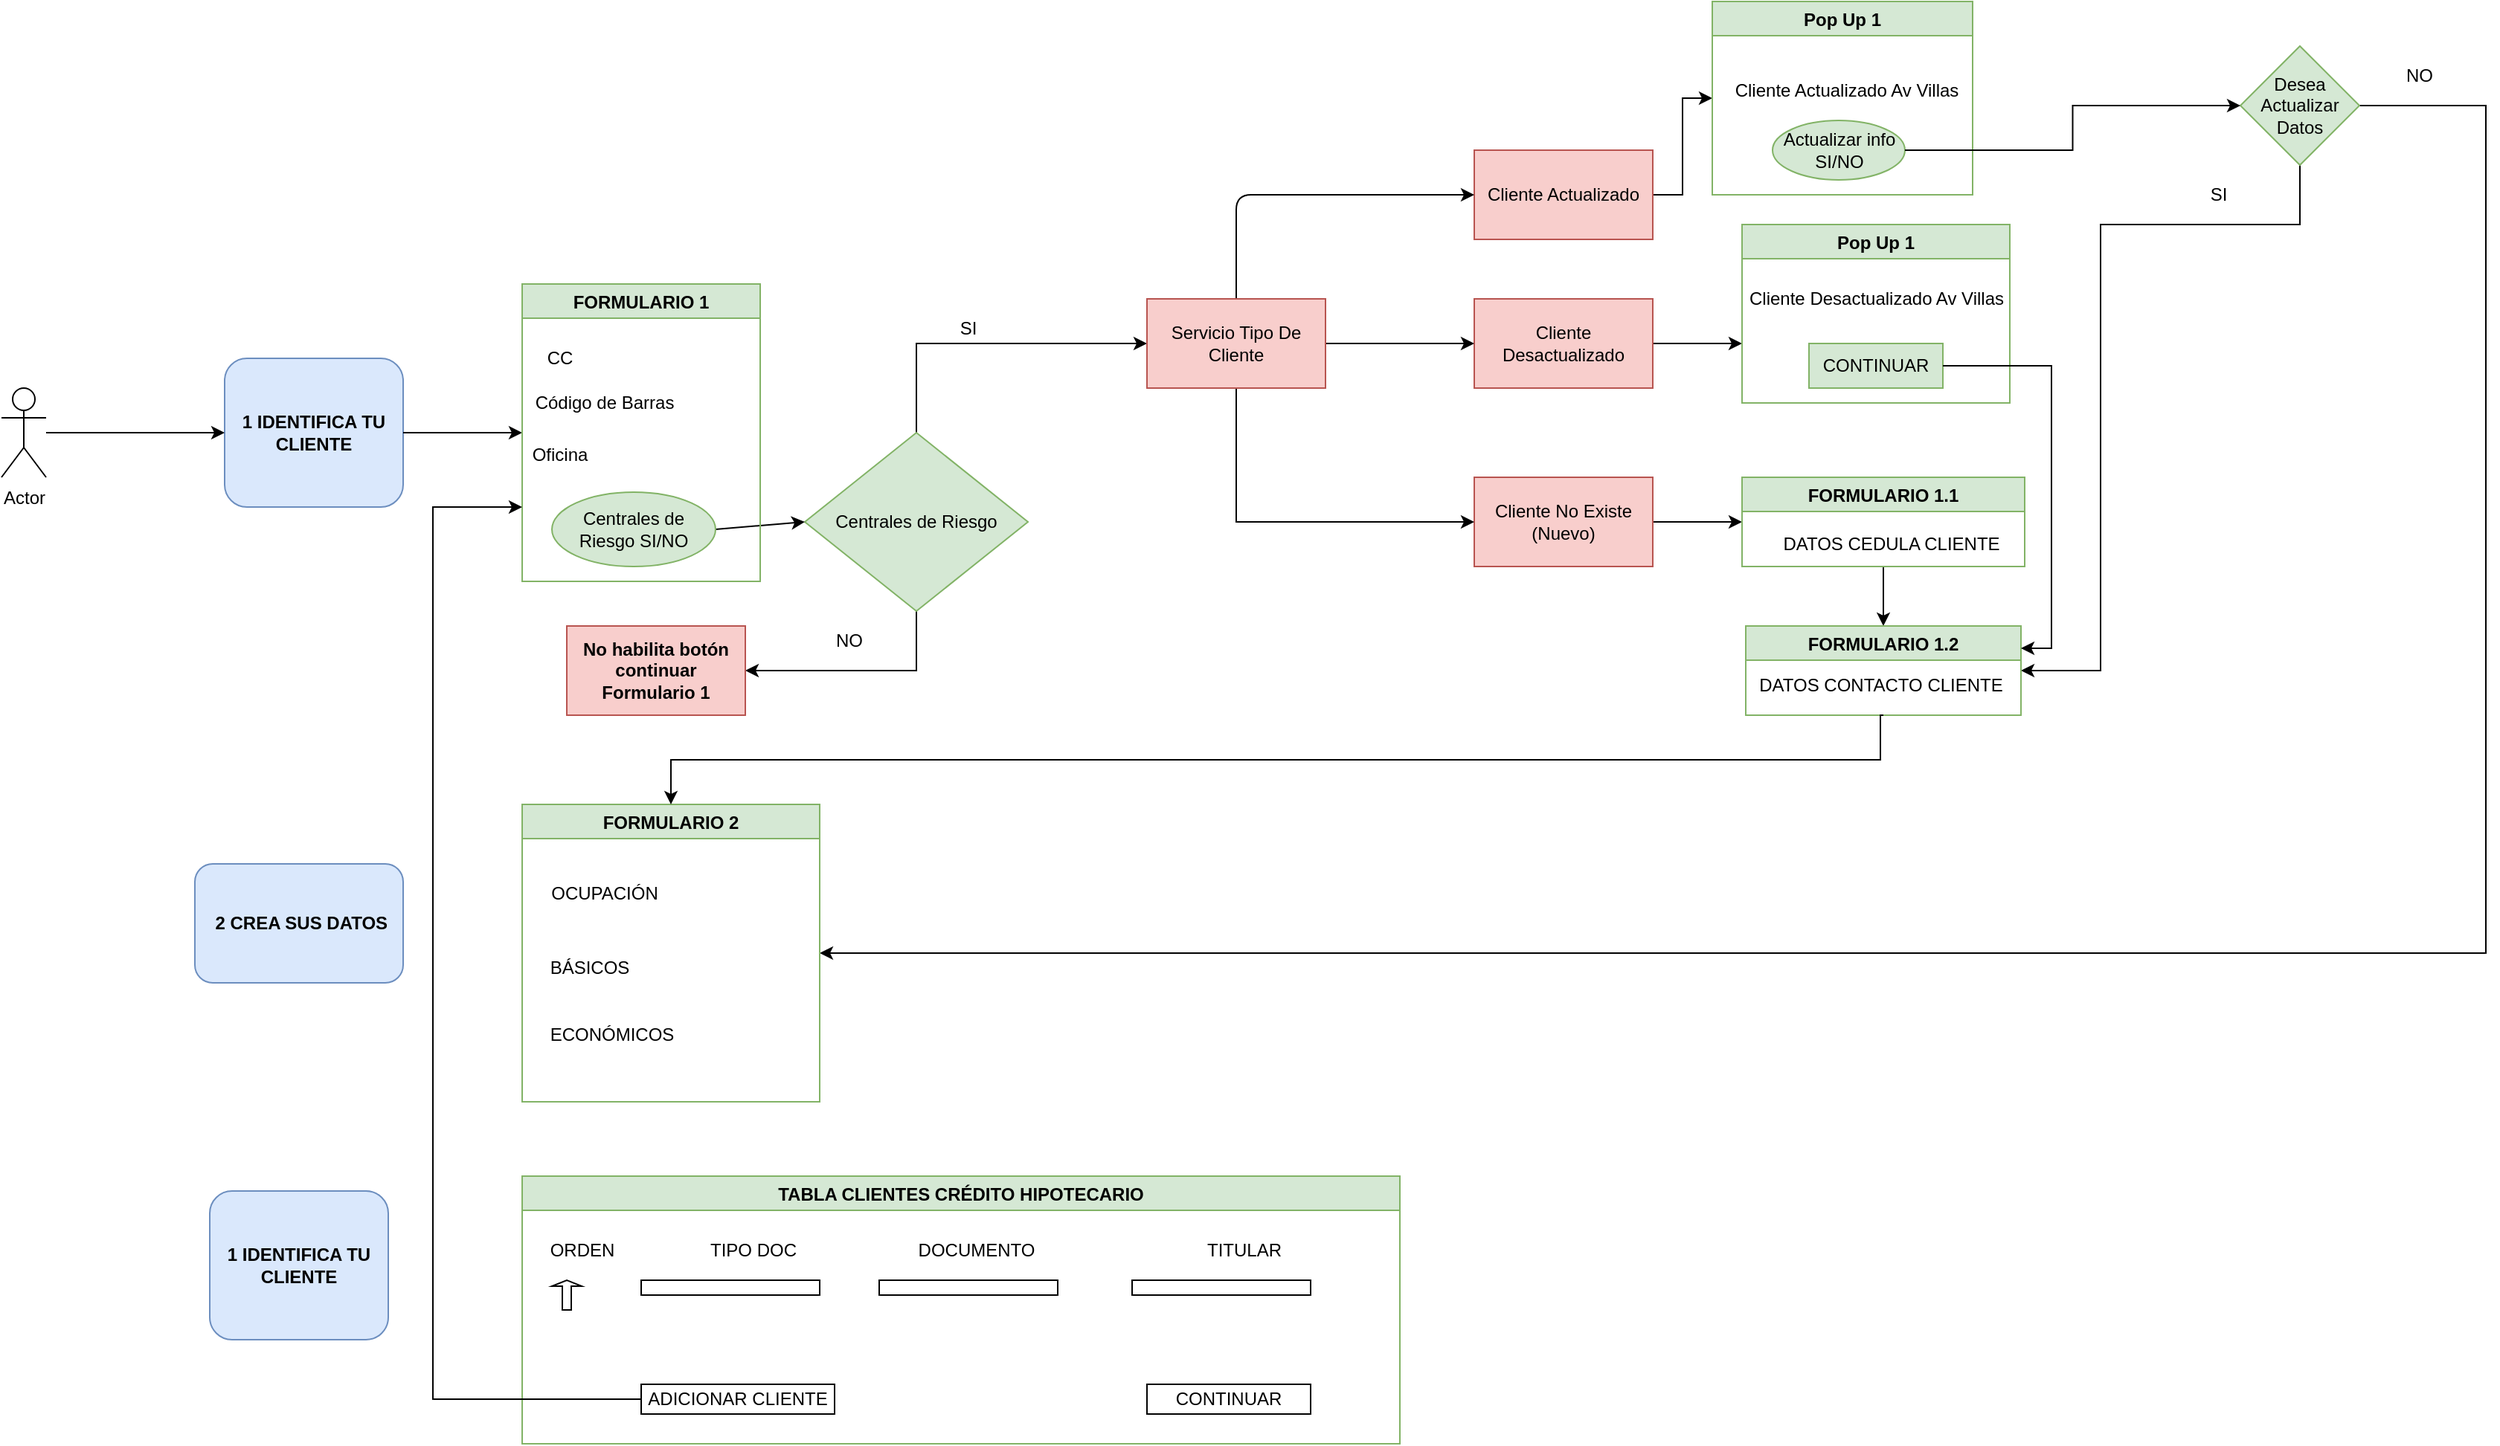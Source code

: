 <mxfile version="15.3.0" type="github">
  <diagram id="pS8KY29G24BmzdlDwVjM" name="Credito Hipotecario">
    <mxGraphModel dx="1865" dy="1715" grid="1" gridSize="10" guides="1" tooltips="1" connect="1" arrows="1" fold="1" page="1" pageScale="1" pageWidth="827" pageHeight="1169" math="0" shadow="0">
      <root>
        <mxCell id="le1W6F8i_ccFlPAa-Frw-0" />
        <mxCell id="le1W6F8i_ccFlPAa-Frw-1" parent="le1W6F8i_ccFlPAa-Frw-0" />
        <mxCell id="le1W6F8i_ccFlPAa-Frw-2" value="&lt;b&gt;1 IDENTIFICA TU CLIENTE&lt;/b&gt;" style="rounded=1;whiteSpace=wrap;html=1;fillColor=#dae8fc;strokeColor=#6c8ebf;" parent="le1W6F8i_ccFlPAa-Frw-1" vertex="1">
          <mxGeometry x="80" y="130" width="120" height="100" as="geometry" />
        </mxCell>
        <mxCell id="le1W6F8i_ccFlPAa-Frw-3" value="Actor" style="shape=umlActor;verticalLabelPosition=bottom;verticalAlign=top;html=1;outlineConnect=0;" parent="le1W6F8i_ccFlPAa-Frw-1" vertex="1">
          <mxGeometry x="-70" y="150" width="30" height="60" as="geometry" />
        </mxCell>
        <mxCell id="le1W6F8i_ccFlPAa-Frw-4" value="" style="endArrow=classic;html=1;" parent="le1W6F8i_ccFlPAa-Frw-1" source="le1W6F8i_ccFlPAa-Frw-3" target="le1W6F8i_ccFlPAa-Frw-2" edge="1">
          <mxGeometry width="50" height="50" relative="1" as="geometry">
            <mxPoint x="120" y="330" as="sourcePoint" />
            <mxPoint x="170" y="280" as="targetPoint" />
          </mxGeometry>
        </mxCell>
        <mxCell id="le1W6F8i_ccFlPAa-Frw-7" value="" style="endArrow=classic;html=1;exitX=1;exitY=0.5;exitDx=0;exitDy=0;entryX=0;entryY=0.5;entryDx=0;entryDy=0;" parent="le1W6F8i_ccFlPAa-Frw-1" source="le1W6F8i_ccFlPAa-Frw-2" target="le1W6F8i_ccFlPAa-Frw-43" edge="1">
          <mxGeometry width="50" height="50" relative="1" as="geometry">
            <mxPoint x="390" y="210" as="sourcePoint" />
            <mxPoint x="300" y="200" as="targetPoint" />
          </mxGeometry>
        </mxCell>
        <mxCell id="le1W6F8i_ccFlPAa-Frw-61" style="edgeStyle=orthogonalEdgeStyle;rounded=0;orthogonalLoop=1;jettySize=auto;html=1;entryX=1;entryY=0.5;entryDx=0;entryDy=0;" parent="le1W6F8i_ccFlPAa-Frw-1" source="le1W6F8i_ccFlPAa-Frw-17" target="le1W6F8i_ccFlPAa-Frw-59" edge="1">
          <mxGeometry relative="1" as="geometry">
            <Array as="points">
              <mxPoint x="545" y="340" />
            </Array>
          </mxGeometry>
        </mxCell>
        <mxCell id="le1W6F8i_ccFlPAa-Frw-62" style="edgeStyle=orthogonalEdgeStyle;rounded=0;orthogonalLoop=1;jettySize=auto;html=1;entryX=0;entryY=0.5;entryDx=0;entryDy=0;" parent="le1W6F8i_ccFlPAa-Frw-1" source="le1W6F8i_ccFlPAa-Frw-17" target="le1W6F8i_ccFlPAa-Frw-31" edge="1">
          <mxGeometry relative="1" as="geometry">
            <Array as="points">
              <mxPoint x="545" y="120" />
            </Array>
          </mxGeometry>
        </mxCell>
        <mxCell id="le1W6F8i_ccFlPAa-Frw-17" value="Centrales de Riesgo" style="rhombus;whiteSpace=wrap;html=1;fillColor=#d5e8d4;strokeColor=#82b366;" parent="le1W6F8i_ccFlPAa-Frw-1" vertex="1">
          <mxGeometry x="470" y="180" width="150" height="120" as="geometry" />
        </mxCell>
        <mxCell id="le1W6F8i_ccFlPAa-Frw-18" value="" style="endArrow=classic;html=1;entryX=0;entryY=0.5;entryDx=0;entryDy=0;exitX=1;exitY=0.5;exitDx=0;exitDy=0;" parent="le1W6F8i_ccFlPAa-Frw-1" source="le1W6F8i_ccFlPAa-Frw-44" target="le1W6F8i_ccFlPAa-Frw-17" edge="1">
          <mxGeometry width="50" height="50" relative="1" as="geometry">
            <mxPoint x="440" y="230" as="sourcePoint" />
            <mxPoint x="530" y="280" as="targetPoint" />
          </mxGeometry>
        </mxCell>
        <mxCell id="le1W6F8i_ccFlPAa-Frw-22" value="SI" style="text;html=1;strokeColor=none;fillColor=none;align=center;verticalAlign=middle;whiteSpace=wrap;rounded=0;" parent="le1W6F8i_ccFlPAa-Frw-1" vertex="1">
          <mxGeometry x="560" y="100" width="40" height="20" as="geometry" />
        </mxCell>
        <mxCell id="le1W6F8i_ccFlPAa-Frw-23" value="NO" style="text;html=1;strokeColor=none;fillColor=none;align=center;verticalAlign=middle;whiteSpace=wrap;rounded=0;" parent="le1W6F8i_ccFlPAa-Frw-1" vertex="1">
          <mxGeometry x="480" y="310" width="40" height="20" as="geometry" />
        </mxCell>
        <mxCell id="le1W6F8i_ccFlPAa-Frw-49" style="edgeStyle=orthogonalEdgeStyle;rounded=0;orthogonalLoop=1;jettySize=auto;html=1;entryX=0;entryY=0.5;entryDx=0;entryDy=0;" parent="le1W6F8i_ccFlPAa-Frw-1" source="le1W6F8i_ccFlPAa-Frw-25" target="le1W6F8i_ccFlPAa-Frw-33" edge="1">
          <mxGeometry relative="1" as="geometry" />
        </mxCell>
        <mxCell id="le1W6F8i_ccFlPAa-Frw-25" value="Cliente Actualizado" style="rounded=0;whiteSpace=wrap;html=1;fillColor=#f8cecc;strokeColor=#b85450;" parent="le1W6F8i_ccFlPAa-Frw-1" vertex="1">
          <mxGeometry x="920" y="-10" width="120" height="60" as="geometry" />
        </mxCell>
        <mxCell id="le1W6F8i_ccFlPAa-Frw-79" style="edgeStyle=orthogonalEdgeStyle;rounded=0;orthogonalLoop=1;jettySize=auto;html=1;" parent="le1W6F8i_ccFlPAa-Frw-1" source="le1W6F8i_ccFlPAa-Frw-26" edge="1">
          <mxGeometry relative="1" as="geometry">
            <mxPoint x="1100" y="120" as="targetPoint" />
          </mxGeometry>
        </mxCell>
        <mxCell id="le1W6F8i_ccFlPAa-Frw-26" value="Cliente Desactualizado" style="rounded=0;whiteSpace=wrap;html=1;fillColor=#f8cecc;strokeColor=#b85450;" parent="le1W6F8i_ccFlPAa-Frw-1" vertex="1">
          <mxGeometry x="920" y="90" width="120" height="60" as="geometry" />
        </mxCell>
        <mxCell id="le1W6F8i_ccFlPAa-Frw-53" style="edgeStyle=orthogonalEdgeStyle;rounded=0;orthogonalLoop=1;jettySize=auto;html=1;entryX=0;entryY=0.5;entryDx=0;entryDy=0;" parent="le1W6F8i_ccFlPAa-Frw-1" source="le1W6F8i_ccFlPAa-Frw-27" target="le1W6F8i_ccFlPAa-Frw-51" edge="1">
          <mxGeometry relative="1" as="geometry" />
        </mxCell>
        <mxCell id="le1W6F8i_ccFlPAa-Frw-27" value="Cliente No Existe (Nuevo)" style="rounded=0;whiteSpace=wrap;html=1;fillColor=#f8cecc;strokeColor=#b85450;" parent="le1W6F8i_ccFlPAa-Frw-1" vertex="1">
          <mxGeometry x="920" y="210" width="120" height="60" as="geometry" />
        </mxCell>
        <mxCell id="le1W6F8i_ccFlPAa-Frw-28" value="" style="endArrow=classic;html=1;entryX=0;entryY=0.5;entryDx=0;entryDy=0;exitX=0.5;exitY=0;exitDx=0;exitDy=0;" parent="le1W6F8i_ccFlPAa-Frw-1" source="le1W6F8i_ccFlPAa-Frw-31" target="le1W6F8i_ccFlPAa-Frw-25" edge="1">
          <mxGeometry width="50" height="50" relative="1" as="geometry">
            <mxPoint x="840" y="60" as="sourcePoint" />
            <mxPoint x="710" y="100" as="targetPoint" />
            <Array as="points">
              <mxPoint x="760" y="20" />
            </Array>
          </mxGeometry>
        </mxCell>
        <mxCell id="le1W6F8i_ccFlPAa-Frw-29" value="" style="endArrow=classic;html=1;entryX=0;entryY=0.5;entryDx=0;entryDy=0;exitX=1;exitY=0.5;exitDx=0;exitDy=0;" parent="le1W6F8i_ccFlPAa-Frw-1" source="le1W6F8i_ccFlPAa-Frw-31" target="le1W6F8i_ccFlPAa-Frw-26" edge="1">
          <mxGeometry width="50" height="50" relative="1" as="geometry">
            <mxPoint x="830" y="150" as="sourcePoint" />
            <mxPoint x="740" y="130" as="targetPoint" />
          </mxGeometry>
        </mxCell>
        <mxCell id="le1W6F8i_ccFlPAa-Frw-75" style="edgeStyle=orthogonalEdgeStyle;rounded=0;orthogonalLoop=1;jettySize=auto;html=1;entryX=0;entryY=0.5;entryDx=0;entryDy=0;" parent="le1W6F8i_ccFlPAa-Frw-1" source="le1W6F8i_ccFlPAa-Frw-31" target="le1W6F8i_ccFlPAa-Frw-27" edge="1">
          <mxGeometry relative="1" as="geometry">
            <Array as="points">
              <mxPoint x="760" y="240" />
            </Array>
          </mxGeometry>
        </mxCell>
        <mxCell id="le1W6F8i_ccFlPAa-Frw-31" value="Servicio Tipo De Cliente" style="rounded=0;whiteSpace=wrap;html=1;fillColor=#f8cecc;strokeColor=#b85450;" parent="le1W6F8i_ccFlPAa-Frw-1" vertex="1">
          <mxGeometry x="700" y="90" width="120" height="60" as="geometry" />
        </mxCell>
        <mxCell id="le1W6F8i_ccFlPAa-Frw-33" value="Pop Up 1" style="swimlane;fillColor=#d5e8d4;strokeColor=#82b366;" parent="le1W6F8i_ccFlPAa-Frw-1" vertex="1">
          <mxGeometry x="1080" y="-110" width="175" height="130" as="geometry" />
        </mxCell>
        <mxCell id="le1W6F8i_ccFlPAa-Frw-34" value="Cliente Actualizado Av Villas" style="text;html=1;align=center;verticalAlign=middle;resizable=0;points=[];autosize=1;strokeColor=none;fillColor=none;" parent="le1W6F8i_ccFlPAa-Frw-33" vertex="1">
          <mxGeometry x="5" y="50" width="170" height="20" as="geometry" />
        </mxCell>
        <mxCell id="le1W6F8i_ccFlPAa-Frw-37" value="Actualizar info SI/NO" style="ellipse;whiteSpace=wrap;html=1;fillColor=#d5e8d4;strokeColor=#82b366;" parent="le1W6F8i_ccFlPAa-Frw-33" vertex="1">
          <mxGeometry x="40.5" y="80" width="89" height="40" as="geometry" />
        </mxCell>
        <mxCell id="le1W6F8i_ccFlPAa-Frw-57" style="edgeStyle=orthogonalEdgeStyle;rounded=0;orthogonalLoop=1;jettySize=auto;html=1;entryX=1;entryY=0.5;entryDx=0;entryDy=0;" parent="le1W6F8i_ccFlPAa-Frw-1" source="le1W6F8i_ccFlPAa-Frw-36" target="le1W6F8i_ccFlPAa-Frw-54" edge="1">
          <mxGeometry relative="1" as="geometry">
            <mxPoint x="1410" y="380" as="targetPoint" />
            <Array as="points">
              <mxPoint x="1475" y="40" />
              <mxPoint x="1341" y="40" />
              <mxPoint x="1341" y="340" />
            </Array>
          </mxGeometry>
        </mxCell>
        <mxCell id="le1W6F8i_ccFlPAa-Frw-71" style="edgeStyle=orthogonalEdgeStyle;rounded=0;orthogonalLoop=1;jettySize=auto;html=1;entryX=1;entryY=0.5;entryDx=0;entryDy=0;" parent="le1W6F8i_ccFlPAa-Frw-1" source="le1W6F8i_ccFlPAa-Frw-36" target="le1W6F8i_ccFlPAa-Frw-65" edge="1">
          <mxGeometry relative="1" as="geometry">
            <Array as="points">
              <mxPoint x="1600" y="-40" />
              <mxPoint x="1600" y="530" />
            </Array>
          </mxGeometry>
        </mxCell>
        <mxCell id="le1W6F8i_ccFlPAa-Frw-36" value="Desea Actualizar Datos" style="rhombus;whiteSpace=wrap;html=1;fillColor=#d5e8d4;strokeColor=#82b366;" parent="le1W6F8i_ccFlPAa-Frw-1" vertex="1">
          <mxGeometry x="1435" y="-80" width="80" height="80" as="geometry" />
        </mxCell>
        <mxCell id="le1W6F8i_ccFlPAa-Frw-43" value="FORMULARIO 1" style="swimlane;fillColor=#d5e8d4;strokeColor=#82b366;" parent="le1W6F8i_ccFlPAa-Frw-1" vertex="1">
          <mxGeometry x="280" y="80" width="160" height="200" as="geometry" />
        </mxCell>
        <mxCell id="le1W6F8i_ccFlPAa-Frw-44" value="Centrales de Riesgo SI/NO" style="ellipse;whiteSpace=wrap;html=1;fillColor=#d5e8d4;strokeColor=#82b366;" parent="le1W6F8i_ccFlPAa-Frw-43" vertex="1">
          <mxGeometry x="20" y="140" width="110" height="50" as="geometry" />
        </mxCell>
        <mxCell id="le1W6F8i_ccFlPAa-Frw-46" value="Oficina" style="text;html=1;align=center;verticalAlign=middle;resizable=0;points=[];autosize=1;strokeColor=none;fillColor=none;" parent="le1W6F8i_ccFlPAa-Frw-43" vertex="1">
          <mxGeometry y="105" width="50" height="20" as="geometry" />
        </mxCell>
        <mxCell id="le1W6F8i_ccFlPAa-Frw-47" value="Código de Barras" style="text;html=1;align=center;verticalAlign=middle;resizable=0;points=[];autosize=1;strokeColor=none;fillColor=none;" parent="le1W6F8i_ccFlPAa-Frw-43" vertex="1">
          <mxGeometry y="70" width="110" height="20" as="geometry" />
        </mxCell>
        <mxCell id="le1W6F8i_ccFlPAa-Frw-45" value="CC" style="text;html=1;align=center;verticalAlign=middle;resizable=0;points=[];autosize=1;strokeColor=none;fillColor=none;" parent="le1W6F8i_ccFlPAa-Frw-43" vertex="1">
          <mxGeometry x="10" y="40" width="30" height="20" as="geometry" />
        </mxCell>
        <mxCell id="le1W6F8i_ccFlPAa-Frw-48" style="edgeStyle=orthogonalEdgeStyle;rounded=0;orthogonalLoop=1;jettySize=auto;html=1;entryX=0;entryY=0.5;entryDx=0;entryDy=0;" parent="le1W6F8i_ccFlPAa-Frw-1" source="le1W6F8i_ccFlPAa-Frw-37" target="le1W6F8i_ccFlPAa-Frw-36" edge="1">
          <mxGeometry relative="1" as="geometry" />
        </mxCell>
        <mxCell id="le1W6F8i_ccFlPAa-Frw-63" style="edgeStyle=orthogonalEdgeStyle;rounded=0;orthogonalLoop=1;jettySize=auto;html=1;entryX=0.5;entryY=0;entryDx=0;entryDy=0;" parent="le1W6F8i_ccFlPAa-Frw-1" source="le1W6F8i_ccFlPAa-Frw-51" target="le1W6F8i_ccFlPAa-Frw-54" edge="1">
          <mxGeometry relative="1" as="geometry" />
        </mxCell>
        <mxCell id="le1W6F8i_ccFlPAa-Frw-51" value="FORMULARIO 1.1" style="swimlane;fillColor=#d5e8d4;strokeColor=#82b366;" parent="le1W6F8i_ccFlPAa-Frw-1" vertex="1">
          <mxGeometry x="1100" y="210" width="190" height="60" as="geometry" />
        </mxCell>
        <mxCell id="le1W6F8i_ccFlPAa-Frw-52" value="DATOS CEDULA CLIENTE" style="text;html=1;align=center;verticalAlign=middle;resizable=0;points=[];autosize=1;strokeColor=none;fillColor=none;" parent="le1W6F8i_ccFlPAa-Frw-51" vertex="1">
          <mxGeometry x="20" y="35" width="160" height="20" as="geometry" />
        </mxCell>
        <mxCell id="le1W6F8i_ccFlPAa-Frw-54" value="FORMULARIO 1.2" style="swimlane;fillColor=#d5e8d4;strokeColor=#82b366;" parent="le1W6F8i_ccFlPAa-Frw-1" vertex="1">
          <mxGeometry x="1102.5" y="310" width="185" height="60" as="geometry" />
        </mxCell>
        <mxCell id="le1W6F8i_ccFlPAa-Frw-55" value="DATOS CONTACTO CLIENTE" style="text;html=1;align=center;verticalAlign=middle;resizable=0;points=[];autosize=1;strokeColor=none;fillColor=none;" parent="le1W6F8i_ccFlPAa-Frw-54" vertex="1">
          <mxGeometry y="30" width="180" height="20" as="geometry" />
        </mxCell>
        <mxCell id="le1W6F8i_ccFlPAa-Frw-58" value="SI" style="text;html=1;align=center;verticalAlign=middle;resizable=0;points=[];autosize=1;strokeColor=none;fillColor=none;" parent="le1W6F8i_ccFlPAa-Frw-1" vertex="1">
          <mxGeometry x="1405" y="10" width="30" height="20" as="geometry" />
        </mxCell>
        <mxCell id="le1W6F8i_ccFlPAa-Frw-59" value="&lt;b&gt;No habilita botón continuar&lt;br&gt;Formulario 1&lt;/b&gt;" style="rounded=0;whiteSpace=wrap;html=1;fillColor=#f8cecc;strokeColor=#b85450;" parent="le1W6F8i_ccFlPAa-Frw-1" vertex="1">
          <mxGeometry x="310" y="310" width="120" height="60" as="geometry" />
        </mxCell>
        <mxCell id="le1W6F8i_ccFlPAa-Frw-64" value="&lt;b&gt;&amp;nbsp;2 CREA SUS DATOS&lt;/b&gt;" style="rounded=1;whiteSpace=wrap;html=1;fillColor=#dae8fc;strokeColor=#6c8ebf;" parent="le1W6F8i_ccFlPAa-Frw-1" vertex="1">
          <mxGeometry x="60" y="470" width="140" height="80" as="geometry" />
        </mxCell>
        <mxCell id="le1W6F8i_ccFlPAa-Frw-65" value="FORMULARIO 2" style="swimlane;fillColor=#d5e8d4;strokeColor=#82b366;" parent="le1W6F8i_ccFlPAa-Frw-1" vertex="1">
          <mxGeometry x="280" y="430" width="200" height="200" as="geometry" />
        </mxCell>
        <mxCell id="le1W6F8i_ccFlPAa-Frw-66" value="OCUPACIÓN" style="text;html=1;align=center;verticalAlign=middle;resizable=0;points=[];autosize=1;strokeColor=none;fillColor=none;" parent="le1W6F8i_ccFlPAa-Frw-65" vertex="1">
          <mxGeometry x="10" y="50" width="90" height="20" as="geometry" />
        </mxCell>
        <mxCell id="le1W6F8i_ccFlPAa-Frw-70" value="ECONÓMICOS" style="text;html=1;align=center;verticalAlign=middle;resizable=0;points=[];autosize=1;strokeColor=none;fillColor=none;" parent="le1W6F8i_ccFlPAa-Frw-65" vertex="1">
          <mxGeometry x="10" y="144.5" width="100" height="20" as="geometry" />
        </mxCell>
        <mxCell id="le1W6F8i_ccFlPAa-Frw-67" value="BÁSICOS" style="text;html=1;align=center;verticalAlign=middle;resizable=0;points=[];autosize=1;strokeColor=none;fillColor=none;" parent="le1W6F8i_ccFlPAa-Frw-65" vertex="1">
          <mxGeometry x="10" y="100" width="70" height="20" as="geometry" />
        </mxCell>
        <mxCell id="le1W6F8i_ccFlPAa-Frw-72" value="NO" style="text;html=1;align=center;verticalAlign=middle;resizable=0;points=[];autosize=1;strokeColor=none;fillColor=none;" parent="le1W6F8i_ccFlPAa-Frw-1" vertex="1">
          <mxGeometry x="1540" y="-70" width="30" height="20" as="geometry" />
        </mxCell>
        <mxCell id="le1W6F8i_ccFlPAa-Frw-73" value="Pop Up 1" style="swimlane;fillColor=#d5e8d4;strokeColor=#82b366;" parent="le1W6F8i_ccFlPAa-Frw-1" vertex="1">
          <mxGeometry x="1100" y="40" width="180" height="120" as="geometry" />
        </mxCell>
        <mxCell id="le1W6F8i_ccFlPAa-Frw-74" value="Cliente Desactualizado Av Villas" style="text;html=1;align=center;verticalAlign=middle;resizable=0;points=[];autosize=1;strokeColor=none;fillColor=none;" parent="le1W6F8i_ccFlPAa-Frw-73" vertex="1">
          <mxGeometry x="-5" y="40" width="190" height="20" as="geometry" />
        </mxCell>
        <mxCell id="le1W6F8i_ccFlPAa-Frw-76" value="CONTINUAR" style="whiteSpace=wrap;html=1;fillColor=#d5e8d4;strokeColor=#82b366;" parent="le1W6F8i_ccFlPAa-Frw-73" vertex="1">
          <mxGeometry x="45" y="80" width="90" height="30" as="geometry" />
        </mxCell>
        <mxCell id="le1W6F8i_ccFlPAa-Frw-77" style="edgeStyle=orthogonalEdgeStyle;rounded=0;orthogonalLoop=1;jettySize=auto;html=1;entryX=1;entryY=0.25;entryDx=0;entryDy=0;" parent="le1W6F8i_ccFlPAa-Frw-1" source="le1W6F8i_ccFlPAa-Frw-76" target="le1W6F8i_ccFlPAa-Frw-54" edge="1">
          <mxGeometry relative="1" as="geometry">
            <Array as="points">
              <mxPoint x="1308" y="135" />
              <mxPoint x="1308" y="325" />
            </Array>
          </mxGeometry>
        </mxCell>
        <mxCell id="le1W6F8i_ccFlPAa-Frw-82" style="edgeStyle=orthogonalEdgeStyle;rounded=0;orthogonalLoop=1;jettySize=auto;html=1;entryX=0.5;entryY=0;entryDx=0;entryDy=0;exitX=0.5;exitY=1;exitDx=0;exitDy=0;" parent="le1W6F8i_ccFlPAa-Frw-1" source="le1W6F8i_ccFlPAa-Frw-54" target="le1W6F8i_ccFlPAa-Frw-65" edge="1">
          <mxGeometry relative="1" as="geometry">
            <Array as="points">
              <mxPoint x="1193" y="370" />
              <mxPoint x="1193" y="400" />
              <mxPoint x="380" y="400" />
            </Array>
          </mxGeometry>
        </mxCell>
        <mxCell id="le1W6F8i_ccFlPAa-Frw-84" value="&lt;b&gt;1 IDENTIFICA TU CLIENTE&lt;/b&gt;" style="rounded=1;whiteSpace=wrap;html=1;fillColor=#dae8fc;strokeColor=#6c8ebf;" parent="le1W6F8i_ccFlPAa-Frw-1" vertex="1">
          <mxGeometry x="70" y="690" width="120" height="100" as="geometry" />
        </mxCell>
        <mxCell id="le1W6F8i_ccFlPAa-Frw-86" value="TABLA CLIENTES CRÉDITO HIPOTECARIO" style="swimlane;fillColor=#d5e8d4;strokeColor=#82b366;" parent="le1W6F8i_ccFlPAa-Frw-1" vertex="1">
          <mxGeometry x="280" y="680" width="590" height="180" as="geometry" />
        </mxCell>
        <mxCell id="le1W6F8i_ccFlPAa-Frw-91" value="DOCUMENTO" style="text;html=1;align=center;verticalAlign=middle;resizable=0;points=[];autosize=1;strokeColor=none;fillColor=none;" parent="le1W6F8i_ccFlPAa-Frw-86" vertex="1">
          <mxGeometry x="260" y="40" width="90" height="20" as="geometry" />
        </mxCell>
        <mxCell id="le1W6F8i_ccFlPAa-Frw-92" value="TITULAR" style="text;html=1;align=center;verticalAlign=middle;resizable=0;points=[];autosize=1;strokeColor=none;fillColor=none;" parent="le1W6F8i_ccFlPAa-Frw-86" vertex="1">
          <mxGeometry x="450" y="40" width="70" height="20" as="geometry" />
        </mxCell>
        <mxCell id="le1W6F8i_ccFlPAa-Frw-90" value="TIPO DOC" style="text;html=1;align=center;verticalAlign=middle;resizable=0;points=[];autosize=1;strokeColor=none;fillColor=none;" parent="le1W6F8i_ccFlPAa-Frw-86" vertex="1">
          <mxGeometry x="120" y="40" width="70" height="20" as="geometry" />
        </mxCell>
        <mxCell id="le1W6F8i_ccFlPAa-Frw-89" value="ORDEN" style="text;html=1;align=center;verticalAlign=middle;resizable=0;points=[];autosize=1;strokeColor=none;fillColor=none;" parent="le1W6F8i_ccFlPAa-Frw-86" vertex="1">
          <mxGeometry x="10" y="40" width="60" height="20" as="geometry" />
        </mxCell>
        <mxCell id="le1W6F8i_ccFlPAa-Frw-94" value="" style="shape=singleArrow;direction=north;whiteSpace=wrap;html=1;" parent="le1W6F8i_ccFlPAa-Frw-86" vertex="1">
          <mxGeometry x="20" y="70" width="20" height="20" as="geometry" />
        </mxCell>
        <mxCell id="le1W6F8i_ccFlPAa-Frw-97" value="ADICIONAR CLIENTE" style="whiteSpace=wrap;html=1;" parent="le1W6F8i_ccFlPAa-Frw-86" vertex="1">
          <mxGeometry x="80" y="140" width="130" height="20" as="geometry" />
        </mxCell>
        <mxCell id="le1W6F8i_ccFlPAa-Frw-98" value="CONTINUAR" style="whiteSpace=wrap;html=1;" parent="le1W6F8i_ccFlPAa-Frw-86" vertex="1">
          <mxGeometry x="420" y="140" width="110" height="20" as="geometry" />
        </mxCell>
        <mxCell id="le1W6F8i_ccFlPAa-Frw-101" value="" style="rounded=0;whiteSpace=wrap;html=1;" parent="le1W6F8i_ccFlPAa-Frw-86" vertex="1">
          <mxGeometry x="80" y="70" width="120" height="10" as="geometry" />
        </mxCell>
        <mxCell id="le1W6F8i_ccFlPAa-Frw-102" value="" style="rounded=0;whiteSpace=wrap;html=1;" parent="le1W6F8i_ccFlPAa-Frw-86" vertex="1">
          <mxGeometry x="240" y="70" width="120" height="10" as="geometry" />
        </mxCell>
        <mxCell id="le1W6F8i_ccFlPAa-Frw-103" value="" style="rounded=0;whiteSpace=wrap;html=1;" parent="le1W6F8i_ccFlPAa-Frw-86" vertex="1">
          <mxGeometry x="410" y="70" width="120" height="10" as="geometry" />
        </mxCell>
        <mxCell id="le1W6F8i_ccFlPAa-Frw-99" style="edgeStyle=orthogonalEdgeStyle;rounded=0;orthogonalLoop=1;jettySize=auto;html=1;entryX=0;entryY=0.75;entryDx=0;entryDy=0;" parent="le1W6F8i_ccFlPAa-Frw-1" source="le1W6F8i_ccFlPAa-Frw-97" target="le1W6F8i_ccFlPAa-Frw-43" edge="1">
          <mxGeometry relative="1" as="geometry">
            <mxPoint x="260" y="138" as="targetPoint" />
            <Array as="points">
              <mxPoint x="220" y="830" />
              <mxPoint x="220" y="230" />
            </Array>
          </mxGeometry>
        </mxCell>
      </root>
    </mxGraphModel>
  </diagram>
</mxfile>
